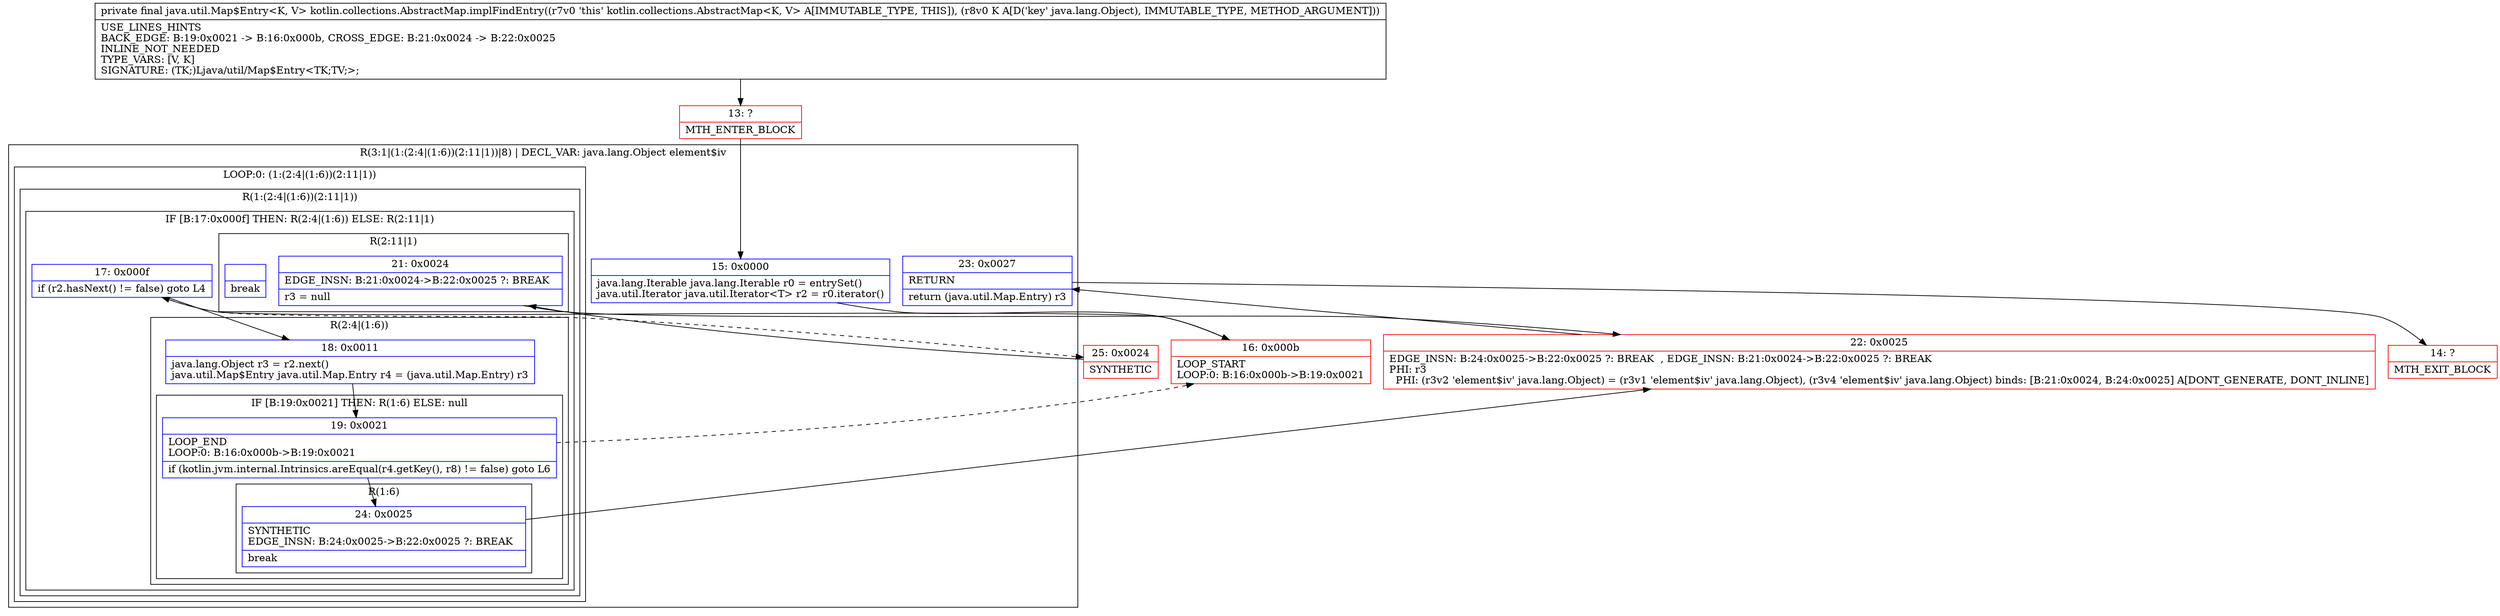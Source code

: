 digraph "CFG forkotlin.collections.AbstractMap.implFindEntry(Ljava\/lang\/Object;)Ljava\/util\/Map$Entry;" {
subgraph cluster_Region_703868338 {
label = "R(3:1|(1:(2:4|(1:6))(2:11|1))|8) | DECL_VAR: java.lang.Object element$iv\l";
node [shape=record,color=blue];
Node_15 [shape=record,label="{15\:\ 0x0000|java.lang.Iterable java.lang.Iterable r0 = entrySet()\ljava.util.Iterator java.util.Iterator\<T\> r2 = r0.iterator()\l}"];
subgraph cluster_LoopRegion_1329548642 {
label = "LOOP:0: (1:(2:4|(1:6))(2:11|1))";
node [shape=record,color=blue];
subgraph cluster_Region_893121566 {
label = "R(1:(2:4|(1:6))(2:11|1))";
node [shape=record,color=blue];
subgraph cluster_IfRegion_625874735 {
label = "IF [B:17:0x000f] THEN: R(2:4|(1:6)) ELSE: R(2:11|1)";
node [shape=record,color=blue];
Node_17 [shape=record,label="{17\:\ 0x000f|if (r2.hasNext() != false) goto L4\l}"];
subgraph cluster_Region_493386478 {
label = "R(2:4|(1:6))";
node [shape=record,color=blue];
Node_18 [shape=record,label="{18\:\ 0x0011|java.lang.Object r3 = r2.next()\ljava.util.Map$Entry java.util.Map.Entry r4 = (java.util.Map.Entry) r3\l}"];
subgraph cluster_IfRegion_584062194 {
label = "IF [B:19:0x0021] THEN: R(1:6) ELSE: null";
node [shape=record,color=blue];
Node_19 [shape=record,label="{19\:\ 0x0021|LOOP_END\lLOOP:0: B:16:0x000b\-\>B:19:0x0021\l|if (kotlin.jvm.internal.Intrinsics.areEqual(r4.getKey(), r8) != false) goto L6\l}"];
subgraph cluster_Region_1735179310 {
label = "R(1:6)";
node [shape=record,color=blue];
Node_24 [shape=record,label="{24\:\ 0x0025|SYNTHETIC\lEDGE_INSN: B:24:0x0025\-\>B:22:0x0025 ?: BREAK  \l|break\l}"];
}
}
}
subgraph cluster_Region_708912565 {
label = "R(2:11|1)";
node [shape=record,color=blue];
Node_21 [shape=record,label="{21\:\ 0x0024|EDGE_INSN: B:21:0x0024\-\>B:22:0x0025 ?: BREAK  \l|r3 = null\l}"];
Node_InsnContainer_797195511 [shape=record,label="{|break\l}"];
}
}
}
}
Node_23 [shape=record,label="{23\:\ 0x0027|RETURN\l|return (java.util.Map.Entry) r3\l}"];
}
Node_13 [shape=record,color=red,label="{13\:\ ?|MTH_ENTER_BLOCK\l}"];
Node_16 [shape=record,color=red,label="{16\:\ 0x000b|LOOP_START\lLOOP:0: B:16:0x000b\-\>B:19:0x0021\l}"];
Node_22 [shape=record,color=red,label="{22\:\ 0x0025|EDGE_INSN: B:24:0x0025\-\>B:22:0x0025 ?: BREAK  , EDGE_INSN: B:21:0x0024\-\>B:22:0x0025 ?: BREAK  \lPHI: r3 \l  PHI: (r3v2 'element$iv' java.lang.Object) = (r3v1 'element$iv' java.lang.Object), (r3v4 'element$iv' java.lang.Object) binds: [B:21:0x0024, B:24:0x0025] A[DONT_GENERATE, DONT_INLINE]\l}"];
Node_14 [shape=record,color=red,label="{14\:\ ?|MTH_EXIT_BLOCK\l}"];
Node_25 [shape=record,color=red,label="{25\:\ 0x0024|SYNTHETIC\l}"];
MethodNode[shape=record,label="{private final java.util.Map$Entry\<K, V\> kotlin.collections.AbstractMap.implFindEntry((r7v0 'this' kotlin.collections.AbstractMap\<K, V\> A[IMMUTABLE_TYPE, THIS]), (r8v0 K A[D('key' java.lang.Object), IMMUTABLE_TYPE, METHOD_ARGUMENT]))  | USE_LINES_HINTS\lBACK_EDGE: B:19:0x0021 \-\> B:16:0x000b, CROSS_EDGE: B:21:0x0024 \-\> B:22:0x0025\lINLINE_NOT_NEEDED\lTYPE_VARS: [V, K]\lSIGNATURE: (TK;)Ljava\/util\/Map$Entry\<TK;TV;\>;\l}"];
MethodNode -> Node_13;Node_15 -> Node_16;
Node_17 -> Node_18;
Node_17 -> Node_25[style=dashed];
Node_18 -> Node_19;
Node_19 -> Node_16[style=dashed];
Node_19 -> Node_24;
Node_24 -> Node_22;
Node_21 -> Node_22;
Node_23 -> Node_14;
Node_13 -> Node_15;
Node_16 -> Node_17;
Node_22 -> Node_23;
Node_25 -> Node_21;
}

